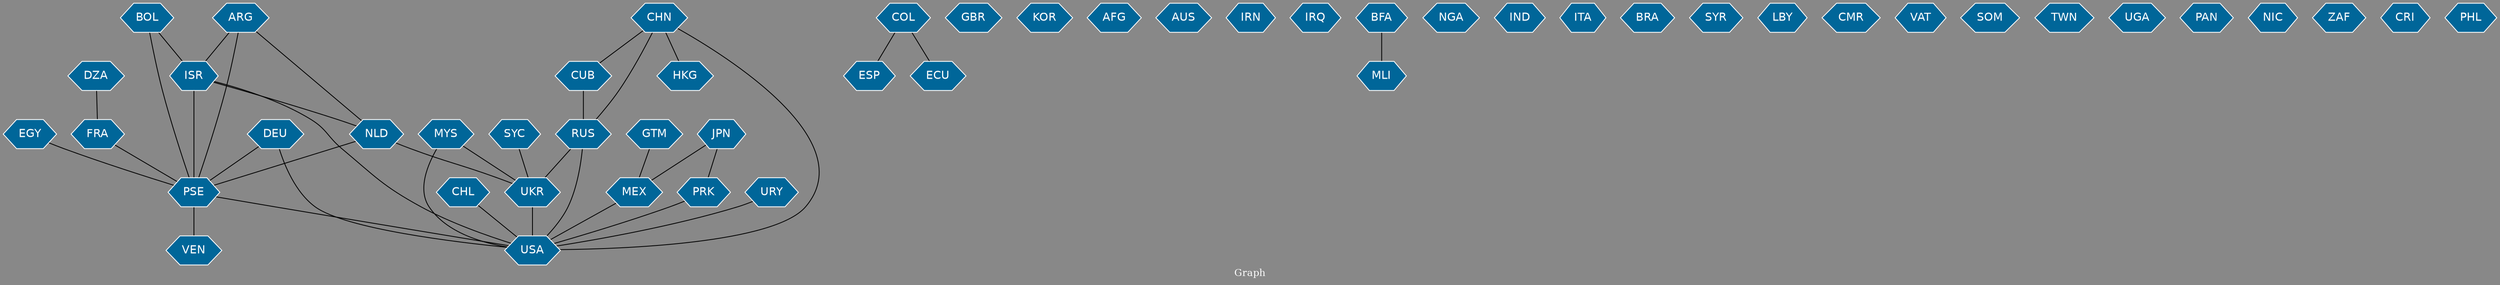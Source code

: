 // Countries together in item graph
graph {
	graph [bgcolor="#888888" fontcolor=white fontsize=12 label="Graph" outputorder=edgesfirst overlap=prism]
	node [color=white fillcolor="#006699" fontcolor=white fontname=Helvetica shape=hexagon style=filled]
	edge [arrowhead=open color=black fontcolor=white fontname=Courier fontsize=12]
		PSE [label=PSE]
		UKR [label=UKR]
		ARG [label=ARG]
		FRA [label=FRA]
		MYS [label=MYS]
		BOL [label=BOL]
		ISR [label=ISR]
		CHN [label=CHN]
		CHL [label=CHL]
		NLD [label=NLD]
		ESP [label=ESP]
		GBR [label=GBR]
		KOR [label=KOR]
		ECU [label=ECU]
		MEX [label=MEX]
		RUS [label=RUS]
		USA [label=USA]
		AFG [label=AFG]
		PRK [label=PRK]
		COL [label=COL]
		AUS [label=AUS]
		DEU [label=DEU]
		GTM [label=GTM]
		IRN [label=IRN]
		IRQ [label=IRQ]
		BFA [label=BFA]
		MLI [label=MLI]
		CUB [label=CUB]
		NGA [label=NGA]
		IND [label=IND]
		ITA [label=ITA]
		URY [label=URY]
		BRA [label=BRA]
		SYR [label=SYR]
		JPN [label=JPN]
		LBY [label=LBY]
		SYC [label=SYC]
		CMR [label=CMR]
		EGY [label=EGY]
		VAT [label=VAT]
		SOM [label=SOM]
		DZA [label=DZA]
		TWN [label=TWN]
		UGA [label=UGA]
		PAN [label=PAN]
		VEN [label=VEN]
		NIC [label=NIC]
		ZAF [label=ZAF]
		CRI [label=CRI]
		HKG [label=HKG]
		PHL [label=PHL]
			CUB -- RUS [weight=2]
			COL -- ESP [weight=1]
			PSE -- VEN [weight=1]
			ISR -- PSE [weight=34]
			CHN -- USA [weight=2]
			EGY -- PSE [weight=1]
			COL -- ECU [weight=1]
			URY -- USA [weight=1]
			NLD -- PSE [weight=1]
			MYS -- USA [weight=4]
			BOL -- ISR [weight=2]
			ARG -- PSE [weight=1]
			NLD -- UKR [weight=2]
			MEX -- USA [weight=1]
			DEU -- PSE [weight=1]
			JPN -- PRK [weight=1]
			SYC -- UKR [weight=1]
			ISR -- NLD [weight=1]
			CHN -- RUS [weight=1]
			RUS -- USA [weight=4]
			ARG -- ISR [weight=1]
			DEU -- USA [weight=2]
			RUS -- UKR [weight=6]
			PSE -- USA [weight=1]
			GTM -- MEX [weight=4]
			FRA -- PSE [weight=2]
			BOL -- PSE [weight=4]
			JPN -- MEX [weight=1]
			ISR -- USA [weight=2]
			DZA -- FRA [weight=1]
			UKR -- USA [weight=1]
			MYS -- UKR [weight=7]
			BFA -- MLI [weight=1]
			CHL -- USA [weight=1]
			PRK -- USA [weight=2]
			ARG -- NLD [weight=1]
			CHN -- CUB [weight=2]
			CHN -- HKG [weight=1]
}